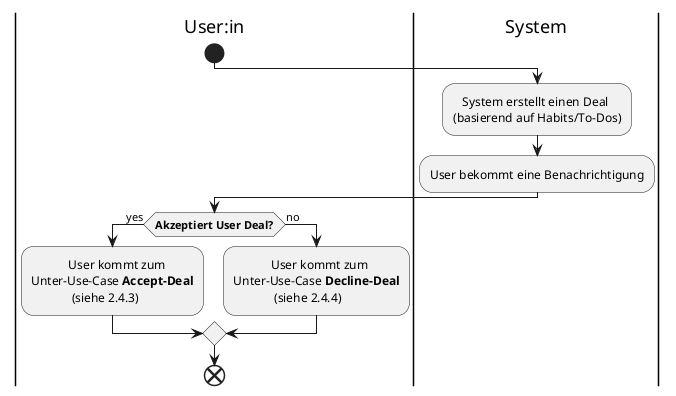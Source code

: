 @startuml dealing

|User:in|
start
    |System|
    :   System erstellt einen Deal 
    (basierend auf Habits/To-Dos);
    :User bekommt eine Benachrichtigung;

    |User:in|
    if (**Akzeptiert User Deal?**) then (yes)
        :            User kommt zum 
        Unter-Use-Case **Accept-Deal**
                     (siehe 2.4.3);
    else (no)
        :            User kommt zum 
        Unter-Use-Case **Decline-Deal**
                     (siehe 2.4.4);
    endif
end

@enduml